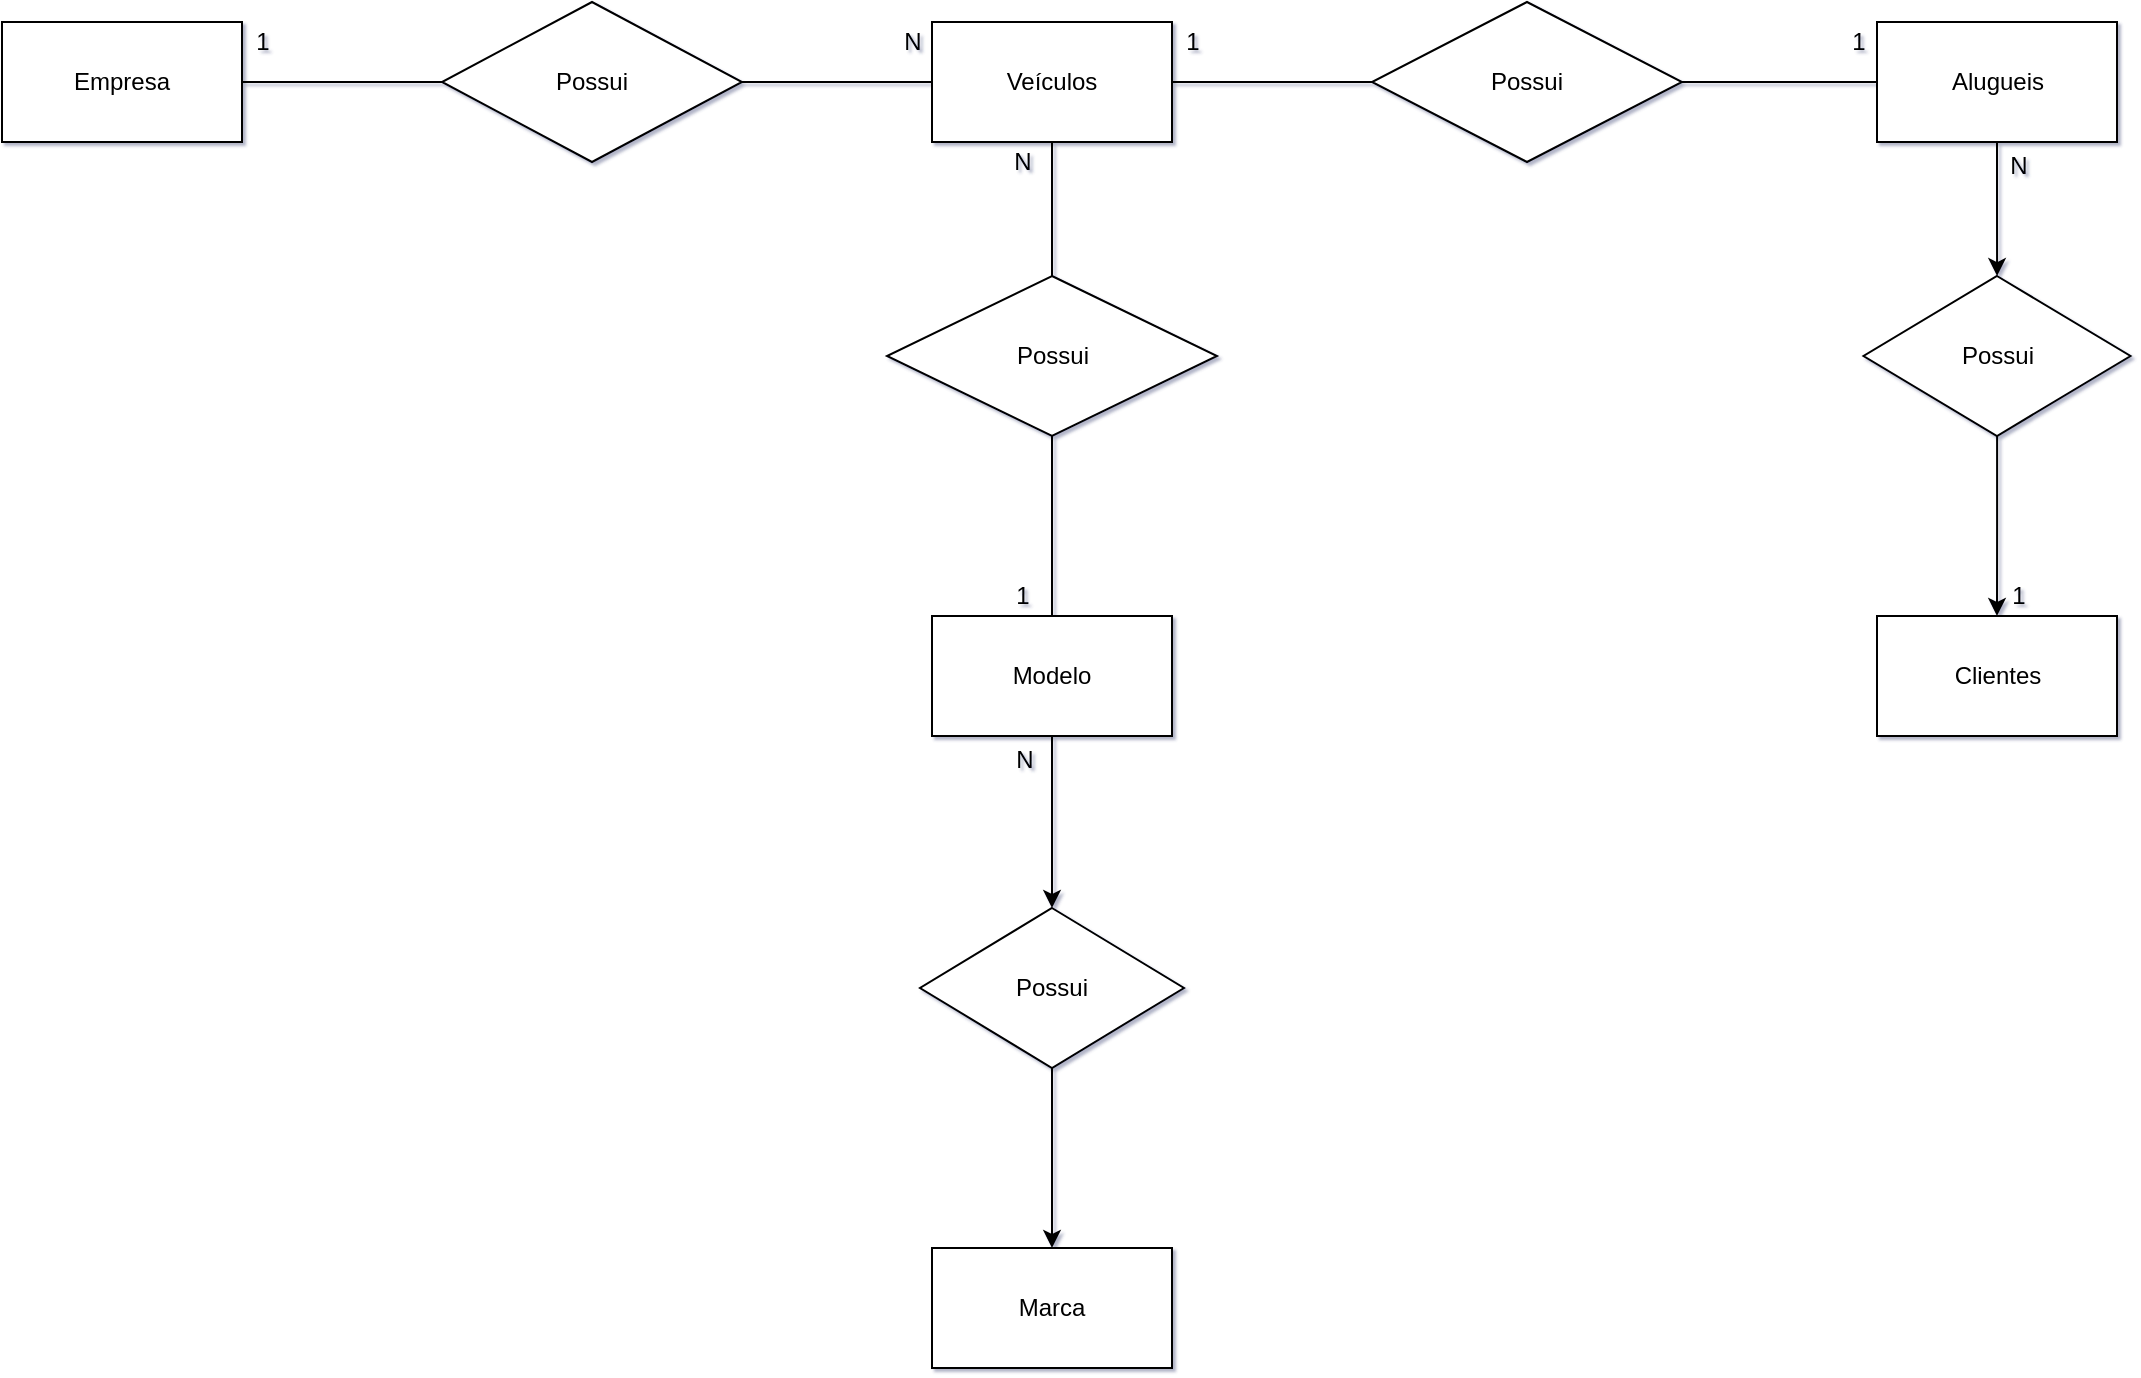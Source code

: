 <mxfile version="14.4.3" type="device" pages="2"><diagram id="AosA58Pp7WNBz59AHWWj" name="Conceitual"><mxGraphModel dx="1019" dy="519" grid="0" gridSize="10" guides="1" tooltips="1" connect="1" arrows="1" fold="1" page="0" pageScale="1" pageWidth="827" pageHeight="1169" background="none" math="0" shadow="1"><root><mxCell id="0"/><mxCell id="1" parent="0"/><mxCell id="eg6C4YH-WB3LJwrG7p5W-3" value="" style="edgeStyle=orthogonalEdgeStyle;rounded=0;orthogonalLoop=1;jettySize=auto;html=1;endArrow=none;endFill=0;" parent="1" source="eg6C4YH-WB3LJwrG7p5W-1" target="eg6C4YH-WB3LJwrG7p5W-2" edge="1"><mxGeometry relative="1" as="geometry"/></mxCell><mxCell id="eg6C4YH-WB3LJwrG7p5W-1" value="Empresa" style="rounded=0;whiteSpace=wrap;html=1;" parent="1" vertex="1"><mxGeometry x="110" y="120" width="120" height="60" as="geometry"/></mxCell><mxCell id="eg6C4YH-WB3LJwrG7p5W-5" value="" style="edgeStyle=orthogonalEdgeStyle;rounded=0;orthogonalLoop=1;jettySize=auto;html=1;endArrow=none;endFill=0;" parent="1" source="eg6C4YH-WB3LJwrG7p5W-2" target="eg6C4YH-WB3LJwrG7p5W-4" edge="1"><mxGeometry relative="1" as="geometry"/></mxCell><mxCell id="eg6C4YH-WB3LJwrG7p5W-2" value="Possui" style="rhombus;whiteSpace=wrap;html=1;rounded=0;" parent="1" vertex="1"><mxGeometry x="330" y="110" width="150" height="80" as="geometry"/></mxCell><mxCell id="eg6C4YH-WB3LJwrG7p5W-9" value="" style="edgeStyle=orthogonalEdgeStyle;rounded=0;orthogonalLoop=1;jettySize=auto;html=1;endArrow=none;endFill=0;" parent="1" source="eg6C4YH-WB3LJwrG7p5W-4" target="eg6C4YH-WB3LJwrG7p5W-8" edge="1"><mxGeometry relative="1" as="geometry"/></mxCell><mxCell id="eg6C4YH-WB3LJwrG7p5W-24" value="" style="edgeStyle=none;rounded=0;orthogonalLoop=1;jettySize=auto;html=1;endArrow=none;endFill=0;" parent="1" source="eg6C4YH-WB3LJwrG7p5W-4" target="eg6C4YH-WB3LJwrG7p5W-23" edge="1"><mxGeometry relative="1" as="geometry"/></mxCell><mxCell id="eg6C4YH-WB3LJwrG7p5W-4" value="Veículos" style="whiteSpace=wrap;html=1;rounded=0;" parent="1" vertex="1"><mxGeometry x="575" y="120" width="120" height="60" as="geometry"/></mxCell><mxCell id="eg6C4YH-WB3LJwrG7p5W-6" value="1" style="text;html=1;align=center;verticalAlign=middle;resizable=0;points=[];autosize=1;" parent="1" vertex="1"><mxGeometry x="230" y="120" width="20" height="20" as="geometry"/></mxCell><mxCell id="eg6C4YH-WB3LJwrG7p5W-7" value="N" style="text;html=1;align=center;verticalAlign=middle;resizable=0;points=[];autosize=1;" parent="1" vertex="1"><mxGeometry x="555" y="120" width="20" height="20" as="geometry"/></mxCell><mxCell id="eg6C4YH-WB3LJwrG7p5W-11" value="" style="edgeStyle=orthogonalEdgeStyle;rounded=0;orthogonalLoop=1;jettySize=auto;html=1;endArrow=none;endFill=0;" parent="1" source="eg6C4YH-WB3LJwrG7p5W-8" target="eg6C4YH-WB3LJwrG7p5W-10" edge="1"><mxGeometry relative="1" as="geometry"/></mxCell><mxCell id="eg6C4YH-WB3LJwrG7p5W-8" value="Possui" style="rhombus;whiteSpace=wrap;html=1;rounded=0;" parent="1" vertex="1"><mxGeometry x="795" y="110" width="155" height="80" as="geometry"/></mxCell><mxCell id="F0DT0Cc2ZLBcxKxUdT_I-2" value="" style="edgeStyle=orthogonalEdgeStyle;rounded=0;orthogonalLoop=1;jettySize=auto;html=1;" parent="1" source="eg6C4YH-WB3LJwrG7p5W-10" target="F0DT0Cc2ZLBcxKxUdT_I-1" edge="1"><mxGeometry relative="1" as="geometry"/></mxCell><mxCell id="eg6C4YH-WB3LJwrG7p5W-10" value="Alugueis" style="whiteSpace=wrap;html=1;rounded=0;" parent="1" vertex="1"><mxGeometry x="1047.5" y="120" width="120" height="60" as="geometry"/></mxCell><mxCell id="eg6C4YH-WB3LJwrG7p5W-21" value="1" style="text;html=1;align=center;verticalAlign=middle;resizable=0;points=[];autosize=1;" parent="1" vertex="1"><mxGeometry x="695" y="120" width="20" height="20" as="geometry"/></mxCell><mxCell id="eg6C4YH-WB3LJwrG7p5W-22" value="1" style="text;html=1;align=center;verticalAlign=middle;resizable=0;points=[];autosize=1;" parent="1" vertex="1"><mxGeometry x="1027.5" y="120" width="20" height="20" as="geometry"/></mxCell><mxCell id="eg6C4YH-WB3LJwrG7p5W-26" value="" style="edgeStyle=none;rounded=0;orthogonalLoop=1;jettySize=auto;html=1;endArrow=none;endFill=0;" parent="1" source="eg6C4YH-WB3LJwrG7p5W-23" target="eg6C4YH-WB3LJwrG7p5W-25" edge="1"><mxGeometry relative="1" as="geometry"/></mxCell><mxCell id="eg6C4YH-WB3LJwrG7p5W-23" value="Possui" style="rhombus;whiteSpace=wrap;html=1;rounded=0;" parent="1" vertex="1"><mxGeometry x="552.5" y="247" width="165" height="80" as="geometry"/></mxCell><mxCell id="F0DT0Cc2ZLBcxKxUdT_I-5" value="" style="edgeStyle=orthogonalEdgeStyle;rounded=0;orthogonalLoop=1;jettySize=auto;html=1;" parent="1" source="eg6C4YH-WB3LJwrG7p5W-25" target="F0DT0Cc2ZLBcxKxUdT_I-4" edge="1"><mxGeometry relative="1" as="geometry"/></mxCell><mxCell id="eg6C4YH-WB3LJwrG7p5W-25" value="Modelo" style="whiteSpace=wrap;html=1;rounded=0;" parent="1" vertex="1"><mxGeometry x="575" y="417" width="120" height="60" as="geometry"/></mxCell><mxCell id="eg6C4YH-WB3LJwrG7p5W-32" value="1" style="text;html=1;align=center;verticalAlign=middle;resizable=0;points=[];autosize=1;" parent="1" vertex="1"><mxGeometry x="610" y="397" width="20" height="20" as="geometry"/></mxCell><mxCell id="eg6C4YH-WB3LJwrG7p5W-33" value="N" style="text;html=1;align=center;verticalAlign=middle;resizable=0;points=[];autosize=1;" parent="1" vertex="1"><mxGeometry x="610" y="180" width="20" height="20" as="geometry"/></mxCell><mxCell id="q-P61s4s9HD6ATkvuVZ4-6" value="" style="edgeStyle=orthogonalEdgeStyle;rounded=0;orthogonalLoop=1;jettySize=auto;html=1;" parent="1" source="F0DT0Cc2ZLBcxKxUdT_I-1" target="q-P61s4s9HD6ATkvuVZ4-5" edge="1"><mxGeometry relative="1" as="geometry"/></mxCell><mxCell id="F0DT0Cc2ZLBcxKxUdT_I-1" value="Possui" style="rhombus;whiteSpace=wrap;html=1;rounded=0;" parent="1" vertex="1"><mxGeometry x="1040.75" y="247" width="133.5" height="80" as="geometry"/></mxCell><mxCell id="q-P61s4s9HD6ATkvuVZ4-4" value="" style="edgeStyle=orthogonalEdgeStyle;rounded=0;orthogonalLoop=1;jettySize=auto;html=1;" parent="1" source="F0DT0Cc2ZLBcxKxUdT_I-4" target="q-P61s4s9HD6ATkvuVZ4-3" edge="1"><mxGeometry relative="1" as="geometry"/></mxCell><mxCell id="F0DT0Cc2ZLBcxKxUdT_I-4" value="Possui" style="rhombus;whiteSpace=wrap;html=1;rounded=0;" parent="1" vertex="1"><mxGeometry x="569" y="563" width="132" height="80" as="geometry"/></mxCell><mxCell id="q-P61s4s9HD6ATkvuVZ4-1" value="N" style="text;html=1;align=center;verticalAlign=middle;resizable=0;points=[];autosize=1;" parent="1" vertex="1"><mxGeometry x="611" y="480" width="19" height="17" as="geometry"/></mxCell><mxCell id="q-P61s4s9HD6ATkvuVZ4-3" value="Marca" style="whiteSpace=wrap;html=1;rounded=0;" parent="1" vertex="1"><mxGeometry x="575" y="733" width="120" height="60" as="geometry"/></mxCell><mxCell id="q-P61s4s9HD6ATkvuVZ4-5" value="Clientes" style="whiteSpace=wrap;html=1;rounded=0;" parent="1" vertex="1"><mxGeometry x="1047.5" y="417" width="120" height="60" as="geometry"/></mxCell><mxCell id="q-P61s4s9HD6ATkvuVZ4-7" value="N" style="text;html=1;align=center;verticalAlign=middle;resizable=0;points=[];autosize=1;" parent="1" vertex="1"><mxGeometry x="1108" y="183" width="19" height="17" as="geometry"/></mxCell><mxCell id="q-P61s4s9HD6ATkvuVZ4-8" value="1" style="text;html=1;align=center;verticalAlign=middle;resizable=0;points=[];autosize=1;" parent="1" vertex="1"><mxGeometry x="1109" y="398.5" width="17" height="17" as="geometry"/></mxCell></root></mxGraphModel></diagram><diagram id="w7ahrgS3aaPxcHENuZZn" name="Lógico"><mxGraphModel dx="835" dy="598" grid="1" gridSize="10" guides="1" tooltips="1" connect="1" arrows="1" fold="1" page="1" pageScale="1" pageWidth="827" pageHeight="1169" math="0" shadow="0"><root><mxCell id="o1TCVJ-r55wN26JRUwMR-0"/><mxCell id="o1TCVJ-r55wN26JRUwMR-1" parent="o1TCVJ-r55wN26JRUwMR-0"/><mxCell id="k-ldrm3UpqH-xDVGcm4y-0" value="Empresa" style="shape=table;startSize=30;container=1;collapsible=1;childLayout=tableLayout;fixedRows=1;rowLines=0;fontStyle=1;align=center;resizeLast=1;" vertex="1" parent="o1TCVJ-r55wN26JRUwMR-1"><mxGeometry x="200" y="390" width="180" height="100" as="geometry"/></mxCell><mxCell id="k-ldrm3UpqH-xDVGcm4y-1" value="" style="shape=partialRectangle;collapsible=0;dropTarget=0;pointerEvents=0;fillColor=none;top=0;left=0;bottom=1;right=0;points=[[0,0.5],[1,0.5]];portConstraint=eastwest;" vertex="1" parent="k-ldrm3UpqH-xDVGcm4y-0"><mxGeometry y="30" width="180" height="30" as="geometry"/></mxCell><mxCell id="k-ldrm3UpqH-xDVGcm4y-2" value="PK" style="shape=partialRectangle;connectable=0;fillColor=none;top=0;left=0;bottom=0;right=0;fontStyle=1;overflow=hidden;" vertex="1" parent="k-ldrm3UpqH-xDVGcm4y-1"><mxGeometry width="30" height="30" as="geometry"/></mxCell><mxCell id="k-ldrm3UpqH-xDVGcm4y-3" value="IdEmpresa" style="shape=partialRectangle;connectable=0;fillColor=none;top=0;left=0;bottom=0;right=0;align=left;spacingLeft=6;fontStyle=5;overflow=hidden;" vertex="1" parent="k-ldrm3UpqH-xDVGcm4y-1"><mxGeometry x="30" width="150" height="30" as="geometry"/></mxCell><mxCell id="k-ldrm3UpqH-xDVGcm4y-7" value="" style="shape=partialRectangle;collapsible=0;dropTarget=0;pointerEvents=0;fillColor=none;top=0;left=0;bottom=0;right=0;points=[[0,0.5],[1,0.5]];portConstraint=eastwest;" vertex="1" parent="k-ldrm3UpqH-xDVGcm4y-0"><mxGeometry y="60" width="180" height="30" as="geometry"/></mxCell><mxCell id="k-ldrm3UpqH-xDVGcm4y-8" value="" style="shape=partialRectangle;connectable=0;fillColor=none;top=0;left=0;bottom=0;right=0;editable=1;overflow=hidden;" vertex="1" parent="k-ldrm3UpqH-xDVGcm4y-7"><mxGeometry width="30" height="30" as="geometry"/></mxCell><mxCell id="k-ldrm3UpqH-xDVGcm4y-9" value="Nome" style="shape=partialRectangle;connectable=0;fillColor=none;top=0;left=0;bottom=0;right=0;align=left;spacingLeft=6;overflow=hidden;" vertex="1" parent="k-ldrm3UpqH-xDVGcm4y-7"><mxGeometry x="30" width="150" height="30" as="geometry"/></mxCell><mxCell id="au71zGygwzl9ByFl74xG-0" value="Veículos" style="shape=table;startSize=30;container=1;collapsible=1;childLayout=tableLayout;fixedRows=1;rowLines=0;fontStyle=1;align=center;resizeLast=1;" vertex="1" parent="o1TCVJ-r55wN26JRUwMR-1"><mxGeometry x="480" y="390" width="180" height="160" as="geometry"/></mxCell><mxCell id="au71zGygwzl9ByFl74xG-1" value="" style="shape=partialRectangle;collapsible=0;dropTarget=0;pointerEvents=0;fillColor=none;top=0;left=0;bottom=0;right=0;points=[[0,0.5],[1,0.5]];portConstraint=eastwest;" vertex="1" parent="au71zGygwzl9ByFl74xG-0"><mxGeometry y="30" width="180" height="30" as="geometry"/></mxCell><mxCell id="au71zGygwzl9ByFl74xG-2" value="PK" style="shape=partialRectangle;connectable=0;fillColor=none;top=0;left=0;bottom=0;right=0;fontStyle=1;overflow=hidden;" vertex="1" parent="au71zGygwzl9ByFl74xG-1"><mxGeometry width="60" height="30" as="geometry"/></mxCell><mxCell id="au71zGygwzl9ByFl74xG-3" value="IdVeiculos" style="shape=partialRectangle;connectable=0;fillColor=none;top=0;left=0;bottom=0;right=0;align=left;spacingLeft=6;fontStyle=5;overflow=hidden;" vertex="1" parent="au71zGygwzl9ByFl74xG-1"><mxGeometry x="60" width="120" height="30" as="geometry"/></mxCell><mxCell id="VFiE5ueKi70oIgyr0vQX-0" value="" style="shape=partialRectangle;collapsible=0;dropTarget=0;pointerEvents=0;fillColor=none;top=0;left=0;bottom=0;right=0;points=[[0,0.5],[1,0.5]];portConstraint=eastwest;" vertex="1" parent="au71zGygwzl9ByFl74xG-0"><mxGeometry y="60" width="180" height="30" as="geometry"/></mxCell><mxCell id="VFiE5ueKi70oIgyr0vQX-1" value="FK" style="shape=partialRectangle;connectable=0;fillColor=none;top=0;left=0;bottom=0;right=0;fontStyle=1;overflow=hidden;" vertex="1" parent="VFiE5ueKi70oIgyr0vQX-0"><mxGeometry width="60" height="30" as="geometry"/></mxCell><mxCell id="VFiE5ueKi70oIgyr0vQX-2" value="IdModelo" style="shape=partialRectangle;connectable=0;fillColor=none;top=0;left=0;bottom=0;right=0;align=left;spacingLeft=6;fontStyle=5;overflow=hidden;" vertex="1" parent="VFiE5ueKi70oIgyr0vQX-0"><mxGeometry x="60" width="120" height="30" as="geometry"/></mxCell><mxCell id="au71zGygwzl9ByFl74xG-4" value="" style="shape=partialRectangle;collapsible=0;dropTarget=0;pointerEvents=0;fillColor=none;top=0;left=0;bottom=1;right=0;points=[[0,0.5],[1,0.5]];portConstraint=eastwest;" vertex="1" parent="au71zGygwzl9ByFl74xG-0"><mxGeometry y="90" width="180" height="30" as="geometry"/></mxCell><mxCell id="au71zGygwzl9ByFl74xG-5" value="FK" style="shape=partialRectangle;connectable=0;fillColor=none;top=0;left=0;bottom=0;right=0;fontStyle=1;overflow=hidden;" vertex="1" parent="au71zGygwzl9ByFl74xG-4"><mxGeometry width="60" height="30" as="geometry"/></mxCell><mxCell id="au71zGygwzl9ByFl74xG-6" value="IdEmpresa" style="shape=partialRectangle;connectable=0;fillColor=none;top=0;left=0;bottom=0;right=0;align=left;spacingLeft=6;fontStyle=5;overflow=hidden;" vertex="1" parent="au71zGygwzl9ByFl74xG-4"><mxGeometry x="60" width="120" height="30" as="geometry"/></mxCell><mxCell id="au71zGygwzl9ByFl74xG-7" value="" style="shape=partialRectangle;collapsible=0;dropTarget=0;pointerEvents=0;fillColor=none;top=0;left=0;bottom=0;right=0;points=[[0,0.5],[1,0.5]];portConstraint=eastwest;" vertex="1" parent="au71zGygwzl9ByFl74xG-0"><mxGeometry y="120" width="180" height="30" as="geometry"/></mxCell><mxCell id="au71zGygwzl9ByFl74xG-8" value="" style="shape=partialRectangle;connectable=0;fillColor=none;top=0;left=0;bottom=0;right=0;editable=1;overflow=hidden;" vertex="1" parent="au71zGygwzl9ByFl74xG-7"><mxGeometry width="60" height="30" as="geometry"/></mxCell><mxCell id="au71zGygwzl9ByFl74xG-9" value="Placa" style="shape=partialRectangle;connectable=0;fillColor=none;top=0;left=0;bottom=0;right=0;align=left;spacingLeft=6;overflow=hidden;" vertex="1" parent="au71zGygwzl9ByFl74xG-7"><mxGeometry x="60" width="120" height="30" as="geometry"/></mxCell><mxCell id="LVyXmmxrk-nj_bZucrUf-0" value="Alugueis" style="shape=table;startSize=30;container=1;collapsible=1;childLayout=tableLayout;fixedRows=1;rowLines=0;fontStyle=1;align=center;resizeLast=1;" vertex="1" parent="o1TCVJ-r55wN26JRUwMR-1"><mxGeometry x="790" y="390" width="180" height="190" as="geometry"/></mxCell><mxCell id="LVyXmmxrk-nj_bZucrUf-1" value="" style="shape=partialRectangle;collapsible=0;dropTarget=0;pointerEvents=0;fillColor=none;top=0;left=0;bottom=0;right=0;points=[[0,0.5],[1,0.5]];portConstraint=eastwest;" vertex="1" parent="LVyXmmxrk-nj_bZucrUf-0"><mxGeometry y="30" width="180" height="30" as="geometry"/></mxCell><mxCell id="LVyXmmxrk-nj_bZucrUf-2" value="PK" style="shape=partialRectangle;connectable=0;fillColor=none;top=0;left=0;bottom=0;right=0;fontStyle=1;overflow=hidden;" vertex="1" parent="LVyXmmxrk-nj_bZucrUf-1"><mxGeometry width="60" height="30" as="geometry"/></mxCell><mxCell id="LVyXmmxrk-nj_bZucrUf-3" value="IdAlugueis" style="shape=partialRectangle;connectable=0;fillColor=none;top=0;left=0;bottom=0;right=0;align=left;spacingLeft=6;fontStyle=5;overflow=hidden;" vertex="1" parent="LVyXmmxrk-nj_bZucrUf-1"><mxGeometry x="60" width="120" height="30" as="geometry"/></mxCell><mxCell id="UuNWqcil2170qNJYQCbS-1" value="" style="shape=partialRectangle;collapsible=0;dropTarget=0;pointerEvents=0;fillColor=none;top=0;left=0;bottom=0;right=0;points=[[0,0.5],[1,0.5]];portConstraint=eastwest;" vertex="1" parent="LVyXmmxrk-nj_bZucrUf-0"><mxGeometry y="60" width="180" height="30" as="geometry"/></mxCell><mxCell id="UuNWqcil2170qNJYQCbS-2" value="FK" style="shape=partialRectangle;connectable=0;fillColor=none;top=0;left=0;bottom=0;right=0;fontStyle=1;overflow=hidden;" vertex="1" parent="UuNWqcil2170qNJYQCbS-1"><mxGeometry width="60" height="30" as="geometry"/></mxCell><mxCell id="UuNWqcil2170qNJYQCbS-3" value="IdClientes" style="shape=partialRectangle;connectable=0;fillColor=none;top=0;left=0;bottom=0;right=0;align=left;spacingLeft=6;fontStyle=5;overflow=hidden;" vertex="1" parent="UuNWqcil2170qNJYQCbS-1"><mxGeometry x="60" width="120" height="30" as="geometry"/></mxCell><mxCell id="LVyXmmxrk-nj_bZucrUf-4" value="" style="shape=partialRectangle;collapsible=0;dropTarget=0;pointerEvents=0;fillColor=none;top=0;left=0;bottom=1;right=0;points=[[0,0.5],[1,0.5]];portConstraint=eastwest;" vertex="1" parent="LVyXmmxrk-nj_bZucrUf-0"><mxGeometry y="90" width="180" height="30" as="geometry"/></mxCell><mxCell id="LVyXmmxrk-nj_bZucrUf-5" value="FK" style="shape=partialRectangle;connectable=0;fillColor=none;top=0;left=0;bottom=0;right=0;fontStyle=1;overflow=hidden;" vertex="1" parent="LVyXmmxrk-nj_bZucrUf-4"><mxGeometry width="60" height="30" as="geometry"/></mxCell><mxCell id="LVyXmmxrk-nj_bZucrUf-6" value="IdVeiculos" style="shape=partialRectangle;connectable=0;fillColor=none;top=0;left=0;bottom=0;right=0;align=left;spacingLeft=6;fontStyle=5;overflow=hidden;" vertex="1" parent="LVyXmmxrk-nj_bZucrUf-4"><mxGeometry x="60" width="120" height="30" as="geometry"/></mxCell><mxCell id="LVyXmmxrk-nj_bZucrUf-7" value="" style="shape=partialRectangle;collapsible=0;dropTarget=0;pointerEvents=0;fillColor=none;top=0;left=0;bottom=0;right=0;points=[[0,0.5],[1,0.5]];portConstraint=eastwest;" vertex="1" parent="LVyXmmxrk-nj_bZucrUf-0"><mxGeometry y="120" width="180" height="30" as="geometry"/></mxCell><mxCell id="LVyXmmxrk-nj_bZucrUf-8" value="" style="shape=partialRectangle;connectable=0;fillColor=none;top=0;left=0;bottom=0;right=0;editable=1;overflow=hidden;" vertex="1" parent="LVyXmmxrk-nj_bZucrUf-7"><mxGeometry width="60" height="30" as="geometry"/></mxCell><mxCell id="LVyXmmxrk-nj_bZucrUf-9" value="DataInicio" style="shape=partialRectangle;connectable=0;fillColor=none;top=0;left=0;bottom=0;right=0;align=left;spacingLeft=6;overflow=hidden;" vertex="1" parent="LVyXmmxrk-nj_bZucrUf-7"><mxGeometry x="60" width="120" height="30" as="geometry"/></mxCell><mxCell id="LVyXmmxrk-nj_bZucrUf-10" value="" style="shape=partialRectangle;collapsible=0;dropTarget=0;pointerEvents=0;fillColor=none;top=0;left=0;bottom=0;right=0;points=[[0,0.5],[1,0.5]];portConstraint=eastwest;" vertex="1" parent="LVyXmmxrk-nj_bZucrUf-0"><mxGeometry y="150" width="180" height="30" as="geometry"/></mxCell><mxCell id="LVyXmmxrk-nj_bZucrUf-11" value="" style="shape=partialRectangle;connectable=0;fillColor=none;top=0;left=0;bottom=0;right=0;editable=1;overflow=hidden;" vertex="1" parent="LVyXmmxrk-nj_bZucrUf-10"><mxGeometry width="60" height="30" as="geometry"/></mxCell><mxCell id="LVyXmmxrk-nj_bZucrUf-12" value="DataFim" style="shape=partialRectangle;connectable=0;fillColor=none;top=0;left=0;bottom=0;right=0;align=left;spacingLeft=6;overflow=hidden;" vertex="1" parent="LVyXmmxrk-nj_bZucrUf-10"><mxGeometry x="60" width="120" height="30" as="geometry"/></mxCell><mxCell id="9e8qcsxQ6GAfu-ZZy2tP-0" value="Clientes" style="shape=table;startSize=30;container=1;collapsible=1;childLayout=tableLayout;fixedRows=1;rowLines=0;fontStyle=1;align=center;resizeLast=1;" vertex="1" parent="o1TCVJ-r55wN26JRUwMR-1"><mxGeometry x="790" y="650" width="180" height="130" as="geometry"/></mxCell><mxCell id="9e8qcsxQ6GAfu-ZZy2tP-1" value="" style="shape=partialRectangle;collapsible=0;dropTarget=0;pointerEvents=0;fillColor=none;top=0;left=0;bottom=1;right=0;points=[[0,0.5],[1,0.5]];portConstraint=eastwest;" vertex="1" parent="9e8qcsxQ6GAfu-ZZy2tP-0"><mxGeometry y="30" width="180" height="30" as="geometry"/></mxCell><mxCell id="9e8qcsxQ6GAfu-ZZy2tP-2" value="PK" style="shape=partialRectangle;connectable=0;fillColor=none;top=0;left=0;bottom=0;right=0;fontStyle=1;overflow=hidden;" vertex="1" parent="9e8qcsxQ6GAfu-ZZy2tP-1"><mxGeometry width="60" height="30" as="geometry"/></mxCell><mxCell id="9e8qcsxQ6GAfu-ZZy2tP-3" value="IdClientes" style="shape=partialRectangle;connectable=0;fillColor=none;top=0;left=0;bottom=0;right=0;align=left;spacingLeft=6;fontStyle=5;overflow=hidden;" vertex="1" parent="9e8qcsxQ6GAfu-ZZy2tP-1"><mxGeometry x="60" width="120" height="30" as="geometry"/></mxCell><mxCell id="9e8qcsxQ6GAfu-ZZy2tP-7" value="" style="shape=partialRectangle;collapsible=0;dropTarget=0;pointerEvents=0;fillColor=none;top=0;left=0;bottom=0;right=0;points=[[0,0.5],[1,0.5]];portConstraint=eastwest;" vertex="1" parent="9e8qcsxQ6GAfu-ZZy2tP-0"><mxGeometry y="60" width="180" height="30" as="geometry"/></mxCell><mxCell id="9e8qcsxQ6GAfu-ZZy2tP-8" value="" style="shape=partialRectangle;connectable=0;fillColor=none;top=0;left=0;bottom=0;right=0;editable=1;overflow=hidden;" vertex="1" parent="9e8qcsxQ6GAfu-ZZy2tP-7"><mxGeometry width="60" height="30" as="geometry"/></mxCell><mxCell id="9e8qcsxQ6GAfu-ZZy2tP-9" value="Nome" style="shape=partialRectangle;connectable=0;fillColor=none;top=0;left=0;bottom=0;right=0;align=left;spacingLeft=6;overflow=hidden;" vertex="1" parent="9e8qcsxQ6GAfu-ZZy2tP-7"><mxGeometry x="60" width="120" height="30" as="geometry"/></mxCell><mxCell id="9e8qcsxQ6GAfu-ZZy2tP-10" value="" style="shape=partialRectangle;collapsible=0;dropTarget=0;pointerEvents=0;fillColor=none;top=0;left=0;bottom=0;right=0;points=[[0,0.5],[1,0.5]];portConstraint=eastwest;" vertex="1" parent="9e8qcsxQ6GAfu-ZZy2tP-0"><mxGeometry y="90" width="180" height="30" as="geometry"/></mxCell><mxCell id="9e8qcsxQ6GAfu-ZZy2tP-11" value="" style="shape=partialRectangle;connectable=0;fillColor=none;top=0;left=0;bottom=0;right=0;editable=1;overflow=hidden;" vertex="1" parent="9e8qcsxQ6GAfu-ZZy2tP-10"><mxGeometry width="60" height="30" as="geometry"/></mxCell><mxCell id="9e8qcsxQ6GAfu-ZZy2tP-12" value="CPF" style="shape=partialRectangle;connectable=0;fillColor=none;top=0;left=0;bottom=0;right=0;align=left;spacingLeft=6;overflow=hidden;" vertex="1" parent="9e8qcsxQ6GAfu-ZZy2tP-10"><mxGeometry x="60" width="120" height="30" as="geometry"/></mxCell><mxCell id="I4nmmOcZWWxq8NERkAY7-13" value="Modelo" style="shape=table;startSize=30;container=1;collapsible=1;childLayout=tableLayout;fixedRows=1;rowLines=0;fontStyle=1;align=center;resizeLast=1;" vertex="1" parent="o1TCVJ-r55wN26JRUwMR-1"><mxGeometry x="480" y="650" width="180" height="120" as="geometry"/></mxCell><mxCell id="I4nmmOcZWWxq8NERkAY7-14" value="" style="shape=partialRectangle;collapsible=0;dropTarget=0;pointerEvents=0;fillColor=none;top=0;left=0;bottom=0;right=0;points=[[0,0.5],[1,0.5]];portConstraint=eastwest;" vertex="1" parent="I4nmmOcZWWxq8NERkAY7-13"><mxGeometry y="30" width="180" height="30" as="geometry"/></mxCell><mxCell id="I4nmmOcZWWxq8NERkAY7-15" value="PK" style="shape=partialRectangle;connectable=0;fillColor=none;top=0;left=0;bottom=0;right=0;fontStyle=1;overflow=hidden;" vertex="1" parent="I4nmmOcZWWxq8NERkAY7-14"><mxGeometry width="60" height="30" as="geometry"/></mxCell><mxCell id="I4nmmOcZWWxq8NERkAY7-16" value="IdModelo" style="shape=partialRectangle;connectable=0;fillColor=none;top=0;left=0;bottom=0;right=0;align=left;spacingLeft=6;fontStyle=5;overflow=hidden;" vertex="1" parent="I4nmmOcZWWxq8NERkAY7-14"><mxGeometry x="60" width="120" height="30" as="geometry"/></mxCell><mxCell id="I4nmmOcZWWxq8NERkAY7-29" value="" style="shape=partialRectangle;collapsible=0;dropTarget=0;pointerEvents=0;fillColor=none;top=0;left=0;bottom=1;right=0;points=[[0,0.5],[1,0.5]];portConstraint=eastwest;" vertex="1" parent="I4nmmOcZWWxq8NERkAY7-13"><mxGeometry y="60" width="180" height="30" as="geometry"/></mxCell><mxCell id="I4nmmOcZWWxq8NERkAY7-30" value="FK" style="shape=partialRectangle;connectable=0;fillColor=none;top=0;left=0;bottom=0;right=0;fontStyle=1;overflow=hidden;" vertex="1" parent="I4nmmOcZWWxq8NERkAY7-29"><mxGeometry width="60" height="30" as="geometry"/></mxCell><mxCell id="I4nmmOcZWWxq8NERkAY7-31" value="IdMarca" style="shape=partialRectangle;connectable=0;fillColor=none;top=0;left=0;bottom=0;right=0;align=left;spacingLeft=6;fontStyle=5;overflow=hidden;" vertex="1" parent="I4nmmOcZWWxq8NERkAY7-29"><mxGeometry x="60" width="120" height="30" as="geometry"/></mxCell><mxCell id="I4nmmOcZWWxq8NERkAY7-20" value="" style="shape=partialRectangle;collapsible=0;dropTarget=0;pointerEvents=0;fillColor=none;top=0;left=0;bottom=0;right=0;points=[[0,0.5],[1,0.5]];portConstraint=eastwest;" vertex="1" parent="I4nmmOcZWWxq8NERkAY7-13"><mxGeometry y="90" width="180" height="30" as="geometry"/></mxCell><mxCell id="I4nmmOcZWWxq8NERkAY7-21" value="" style="shape=partialRectangle;connectable=0;fillColor=none;top=0;left=0;bottom=0;right=0;editable=1;overflow=hidden;" vertex="1" parent="I4nmmOcZWWxq8NERkAY7-20"><mxGeometry width="60" height="30" as="geometry"/></mxCell><mxCell id="I4nmmOcZWWxq8NERkAY7-22" value="Descricao" style="shape=partialRectangle;connectable=0;fillColor=none;top=0;left=0;bottom=0;right=0;align=left;spacingLeft=6;overflow=hidden;" vertex="1" parent="I4nmmOcZWWxq8NERkAY7-20"><mxGeometry x="60" width="120" height="30" as="geometry"/></mxCell><mxCell id="I4nmmOcZWWxq8NERkAY7-32" value="Marca" style="shape=table;startSize=30;container=1;collapsible=1;childLayout=tableLayout;fixedRows=1;rowLines=0;fontStyle=1;align=center;resizeLast=1;" vertex="1" parent="o1TCVJ-r55wN26JRUwMR-1"><mxGeometry x="480" y="890" width="180" height="130" as="geometry"/></mxCell><mxCell id="I4nmmOcZWWxq8NERkAY7-33" value="" style="shape=partialRectangle;collapsible=0;dropTarget=0;pointerEvents=0;fillColor=none;top=0;left=0;bottom=0;right=0;points=[[0,0.5],[1,0.5]];portConstraint=eastwest;" vertex="1" parent="I4nmmOcZWWxq8NERkAY7-32"><mxGeometry y="30" width="180" height="30" as="geometry"/></mxCell><mxCell id="I4nmmOcZWWxq8NERkAY7-34" value="PK" style="shape=partialRectangle;connectable=0;fillColor=none;top=0;left=0;bottom=0;right=0;fontStyle=1;overflow=hidden;" vertex="1" parent="I4nmmOcZWWxq8NERkAY7-33"><mxGeometry width="60" height="30" as="geometry"/></mxCell><mxCell id="I4nmmOcZWWxq8NERkAY7-35" value="IdMarca" style="shape=partialRectangle;connectable=0;fillColor=none;top=0;left=0;bottom=0;right=0;align=left;spacingLeft=6;fontStyle=5;overflow=hidden;" vertex="1" parent="I4nmmOcZWWxq8NERkAY7-33"><mxGeometry x="60" width="120" height="30" as="geometry"/></mxCell><mxCell id="I4nmmOcZWWxq8NERkAY7-39" value="" style="shape=partialRectangle;collapsible=0;dropTarget=0;pointerEvents=0;fillColor=none;top=0;left=0;bottom=1;right=0;points=[[0,0.5],[1,0.5]];portConstraint=eastwest;sketch=0;" vertex="1" parent="I4nmmOcZWWxq8NERkAY7-32"><mxGeometry y="60" width="180" height="30" as="geometry"/></mxCell><mxCell id="I4nmmOcZWWxq8NERkAY7-40" value="FK" style="shape=partialRectangle;connectable=0;fillColor=none;top=0;left=0;bottom=0;right=0;fontStyle=1;overflow=hidden;" vertex="1" parent="I4nmmOcZWWxq8NERkAY7-39"><mxGeometry width="60" height="30" as="geometry"/></mxCell><mxCell id="I4nmmOcZWWxq8NERkAY7-41" value="IdModelo" style="shape=partialRectangle;connectable=0;fillColor=none;top=0;left=0;bottom=0;right=0;align=left;spacingLeft=6;fontStyle=5;overflow=hidden;" vertex="1" parent="I4nmmOcZWWxq8NERkAY7-39"><mxGeometry x="60" width="120" height="30" as="geometry"/></mxCell><mxCell id="I4nmmOcZWWxq8NERkAY7-42" value="" style="shape=partialRectangle;collapsible=0;dropTarget=0;pointerEvents=0;fillColor=none;top=0;left=0;bottom=0;right=0;points=[[0,0.5],[1,0.5]];portConstraint=eastwest;" vertex="1" parent="I4nmmOcZWWxq8NERkAY7-32"><mxGeometry y="90" width="180" height="30" as="geometry"/></mxCell><mxCell id="I4nmmOcZWWxq8NERkAY7-43" value="" style="shape=partialRectangle;connectable=0;fillColor=none;top=0;left=0;bottom=0;right=0;editable=1;overflow=hidden;" vertex="1" parent="I4nmmOcZWWxq8NERkAY7-42"><mxGeometry width="60" height="30" as="geometry"/></mxCell><mxCell id="I4nmmOcZWWxq8NERkAY7-44" value="Nome" style="shape=partialRectangle;connectable=0;fillColor=none;top=0;left=0;bottom=0;right=0;align=left;spacingLeft=6;overflow=hidden;" vertex="1" parent="I4nmmOcZWWxq8NERkAY7-42"><mxGeometry x="60" width="120" height="30" as="geometry"/></mxCell><mxCell id="I4nmmOcZWWxq8NERkAY7-48" value="" style="edgeStyle=entityRelationEdgeStyle;fontSize=12;html=1;endArrow=ERoneToMany;" edge="1" parent="o1TCVJ-r55wN26JRUwMR-1" source="k-ldrm3UpqH-xDVGcm4y-1" target="au71zGygwzl9ByFl74xG-4"><mxGeometry width="100" height="100" relative="1" as="geometry"><mxPoint x="480" y="670" as="sourcePoint"/><mxPoint x="580" y="570" as="targetPoint"/></mxGeometry></mxCell><mxCell id="I4nmmOcZWWxq8NERkAY7-50" value="" style="edgeStyle=entityRelationEdgeStyle;fontSize=12;html=1;endArrow=ERoneToMany;entryX=1;entryY=0.5;entryDx=0;entryDy=0;" edge="1" parent="o1TCVJ-r55wN26JRUwMR-1" source="I4nmmOcZWWxq8NERkAY7-14" target="VFiE5ueKi70oIgyr0vQX-0"><mxGeometry width="100" height="100" relative="1" as="geometry"><mxPoint x="480" y="670" as="sourcePoint"/><mxPoint x="580" y="570" as="targetPoint"/></mxGeometry></mxCell><mxCell id="59qn_RmQghCmahHl7RsT-0" value="" style="edgeStyle=entityRelationEdgeStyle;fontSize=12;html=1;endArrow=ERoneToMany;" edge="1" parent="o1TCVJ-r55wN26JRUwMR-1" source="I4nmmOcZWWxq8NERkAY7-39" target="I4nmmOcZWWxq8NERkAY7-29"><mxGeometry width="100" height="100" relative="1" as="geometry"><mxPoint x="300" y="800" as="sourcePoint"/><mxPoint x="440" y="730" as="targetPoint"/></mxGeometry></mxCell><mxCell id="emXTDf_nDCm3HneL6OiF-1" value="" style="edgeStyle=entityRelationEdgeStyle;fontSize=12;html=1;endArrow=ERoneToMany;" edge="1" parent="o1TCVJ-r55wN26JRUwMR-1" source="au71zGygwzl9ByFl74xG-1" target="LVyXmmxrk-nj_bZucrUf-4"><mxGeometry width="100" height="100" relative="1" as="geometry"><mxPoint x="440" y="310" as="sourcePoint"/><mxPoint x="750" y="590" as="targetPoint"/></mxGeometry></mxCell><mxCell id="UuNWqcil2170qNJYQCbS-0" value="" style="edgeStyle=entityRelationEdgeStyle;fontSize=12;html=1;endArrow=ERoneToMany;" edge="1" parent="o1TCVJ-r55wN26JRUwMR-1" source="9e8qcsxQ6GAfu-ZZy2tP-1" target="UuNWqcil2170qNJYQCbS-1"><mxGeometry width="100" height="100" relative="1" as="geometry"><mxPoint x="480" y="580" as="sourcePoint"/><mxPoint x="580" y="480" as="targetPoint"/></mxGeometry></mxCell></root></mxGraphModel></diagram></mxfile>